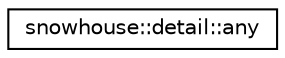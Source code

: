 digraph "Graphical Class Hierarchy"
{
 // INTERACTIVE_SVG=YES
  edge [fontname="Helvetica",fontsize="10",labelfontname="Helvetica",labelfontsize="10"];
  node [fontname="Helvetica",fontsize="10",shape=record];
  rankdir="LR";
  Node0 [label="snowhouse::detail::any",height=0.2,width=0.4,color="black", fillcolor="white", style="filled",URL="$structsnowhouse_1_1detail_1_1any.html"];
}
